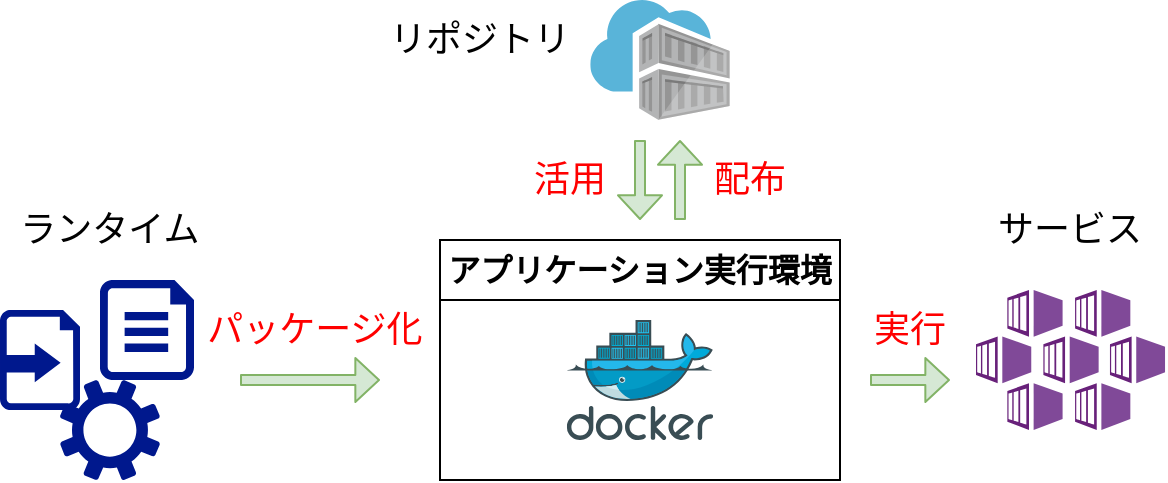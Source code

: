 <mxfile>
    <diagram id="dY-HesiYlw1E1hUGIeRa" name="ページ1">
        <mxGraphModel dx="522" dy="569" grid="1" gridSize="10" guides="1" tooltips="1" connect="1" arrows="1" fold="1" page="1" pageScale="1" pageWidth="583" pageHeight="413" math="0" shadow="0">
            <root>
                <mxCell id="0"/>
                <mxCell id="1" parent="0"/>
                <mxCell id="6" value="" style="sketch=0;aspect=fixed;pointerEvents=1;shadow=0;dashed=0;html=1;strokeColor=none;labelPosition=center;verticalLabelPosition=bottom;verticalAlign=top;align=center;fillColor=#00188D;shape=mxgraph.azure.file" parent="1" vertex="1">
                    <mxGeometry x="50" y="140" width="47" height="50" as="geometry"/>
                </mxCell>
                <mxCell id="7" value="" style="sketch=0;aspect=fixed;pointerEvents=1;shadow=0;dashed=0;html=1;strokeColor=none;labelPosition=center;verticalLabelPosition=bottom;verticalAlign=top;align=center;fillColor=#00188D;shape=mxgraph.mscae.enterprise.import_generic" parent="1" vertex="1">
                    <mxGeometry y="155" width="40" height="50" as="geometry"/>
                </mxCell>
                <mxCell id="9" value="" style="sketch=0;aspect=fixed;pointerEvents=1;shadow=0;dashed=0;html=1;strokeColor=none;labelPosition=center;verticalLabelPosition=bottom;verticalAlign=top;align=center;fillColor=#00188D;shape=mxgraph.mscae.enterprise.settings" parent="1" vertex="1">
                    <mxGeometry x="30" y="190" width="50" height="50" as="geometry"/>
                </mxCell>
                <mxCell id="11" value="" style="shape=flexArrow;endArrow=classic;html=1;fillColor=#d5e8d4;strokeColor=#82b366;width=5;endWidth=16;endSize=3.61;" parent="1" edge="1">
                    <mxGeometry width="50" height="50" relative="1" as="geometry">
                        <mxPoint x="120" y="190" as="sourcePoint"/>
                        <mxPoint x="190" y="190" as="targetPoint"/>
                    </mxGeometry>
                </mxCell>
                <mxCell id="12" value="&lt;font color=&quot;#ff0000&quot; style=&quot;font-size: 18px;&quot;&gt;パッケージ化&lt;/font&gt;" style="text;html=1;strokeColor=none;fillColor=none;align=center;verticalAlign=middle;whiteSpace=wrap;rounded=0;" parent="1" vertex="1">
                    <mxGeometry x="100" y="155" width="115" height="20" as="geometry"/>
                </mxCell>
                <mxCell id="13" value="&lt;font style=&quot;font-size: 18px;&quot; color=&quot;#000000&quot;&gt;ランタイム&lt;/font&gt;" style="text;html=1;strokeColor=none;fillColor=none;align=center;verticalAlign=middle;whiteSpace=wrap;rounded=0;fontSize=18;fontColor=#FF0000;" parent="1" vertex="1">
                    <mxGeometry x="5" y="105" width="100" height="20" as="geometry"/>
                </mxCell>
                <mxCell id="16" value="アプリケーション実行環境" style="swimlane;whiteSpace=wrap;html=1;fontSize=16;fontColor=#000000;startSize=30;" parent="1" vertex="1">
                    <mxGeometry x="220" y="120" width="200" height="120" as="geometry">
                        <mxRectangle x="270" y="120" width="230" height="70" as="alternateBounds"/>
                    </mxGeometry>
                </mxCell>
                <mxCell id="10" value="" style="sketch=0;aspect=fixed;html=1;points=[];align=center;image;fontSize=12;image=img/lib/mscae/Docker.svg;" parent="16" vertex="1">
                    <mxGeometry x="63.41" y="40" width="73.17" height="60" as="geometry"/>
                </mxCell>
                <mxCell id="21" value="" style="sketch=0;aspect=fixed;html=1;points=[];align=center;image;fontSize=12;image=img/lib/mscae/Container_Registries.svg;fontColor=#000000;" parent="1" vertex="1">
                    <mxGeometry x="295.12" width="69.77" height="60" as="geometry"/>
                </mxCell>
                <mxCell id="22" value="" style="shape=flexArrow;endArrow=classic;html=1;fillColor=#d5e8d4;strokeColor=#82b366;width=5;endWidth=16;endSize=3.61;" parent="1" edge="1">
                    <mxGeometry width="50" height="50" relative="1" as="geometry">
                        <mxPoint x="320" y="70" as="sourcePoint"/>
                        <mxPoint x="320" y="110" as="targetPoint"/>
                    </mxGeometry>
                </mxCell>
                <mxCell id="23" value="" style="shape=flexArrow;endArrow=classic;html=1;fillColor=#d5e8d4;strokeColor=#82b366;width=5;endWidth=16;endSize=3.61;" parent="1" edge="1">
                    <mxGeometry width="50" height="50" relative="1" as="geometry">
                        <mxPoint x="340" y="110" as="sourcePoint"/>
                        <mxPoint x="340" y="70" as="targetPoint"/>
                    </mxGeometry>
                </mxCell>
                <mxCell id="24" value="&lt;font color=&quot;#ff0000&quot; style=&quot;font-size: 18px;&quot;&gt;配布&lt;/font&gt;" style="text;html=1;strokeColor=none;fillColor=none;align=center;verticalAlign=middle;whiteSpace=wrap;rounded=0;" parent="1" vertex="1">
                    <mxGeometry x="350" y="80" width="50" height="20" as="geometry"/>
                </mxCell>
                <mxCell id="25" value="&lt;font color=&quot;#ff0000&quot; style=&quot;font-size: 18px;&quot;&gt;活用&lt;/font&gt;" style="text;html=1;strokeColor=none;fillColor=none;align=center;verticalAlign=middle;whiteSpace=wrap;rounded=0;" parent="1" vertex="1">
                    <mxGeometry x="260" y="80" width="50" height="20" as="geometry"/>
                </mxCell>
                <mxCell id="26" value="&lt;font style=&quot;font-size: 18px;&quot; color=&quot;#000000&quot;&gt;リポジトリ&lt;/font&gt;" style="text;html=1;strokeColor=none;fillColor=none;align=center;verticalAlign=middle;whiteSpace=wrap;rounded=0;fontSize=18;fontColor=#FF0000;" parent="1" vertex="1">
                    <mxGeometry x="190" y="10" width="100" height="20" as="geometry"/>
                </mxCell>
                <mxCell id="28" value="" style="shape=flexArrow;endArrow=classic;html=1;fillColor=#d5e8d4;strokeColor=#82b366;width=5;endWidth=16;endSize=3.61;" parent="1" edge="1">
                    <mxGeometry width="50" height="50" relative="1" as="geometry">
                        <mxPoint x="435" y="190" as="sourcePoint"/>
                        <mxPoint x="475" y="190" as="targetPoint"/>
                    </mxGeometry>
                </mxCell>
                <mxCell id="30" value="&lt;font color=&quot;#ff0000&quot; style=&quot;font-size: 18px;&quot;&gt;実行&lt;/font&gt;" style="text;html=1;strokeColor=none;fillColor=none;align=center;verticalAlign=middle;whiteSpace=wrap;rounded=0;" parent="1" vertex="1">
                    <mxGeometry x="430" y="155" width="50" height="20" as="geometry"/>
                </mxCell>
                <mxCell id="33" value="" style="sketch=0;aspect=fixed;html=1;points=[];align=center;image;fontSize=12;image=img/lib/mscae/Kubernetes_Services.svg;fontColor=#000000;" parent="1" vertex="1">
                    <mxGeometry x="488" y="145" width="94.59" height="70" as="geometry"/>
                </mxCell>
                <mxCell id="36" value="&lt;font style=&quot;font-size: 18px;&quot; color=&quot;#000000&quot;&gt;サービス&lt;/font&gt;" style="text;html=1;strokeColor=none;fillColor=none;align=center;verticalAlign=middle;whiteSpace=wrap;rounded=0;fontSize=18;fontColor=#FF0000;" parent="1" vertex="1">
                    <mxGeometry x="495.14" y="105" width="80.3" height="20" as="geometry"/>
                </mxCell>
            </root>
        </mxGraphModel>
    </diagram>
</mxfile>